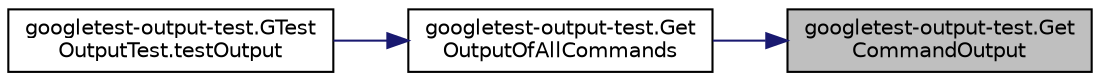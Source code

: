 digraph "googletest-output-test.GetCommandOutput"
{
 // LATEX_PDF_SIZE
  bgcolor="transparent";
  edge [fontname="Helvetica",fontsize="10",labelfontname="Helvetica",labelfontsize="10"];
  node [fontname="Helvetica",fontsize="10",shape=record];
  rankdir="RL";
  Node1 [label="googletest-output-test.Get\lCommandOutput",height=0.2,width=0.4,color="black", fillcolor="grey75", style="filled", fontcolor="black",tooltip=" "];
  Node1 -> Node2 [dir="back",color="midnightblue",fontsize="10",style="solid",fontname="Helvetica"];
  Node2 [label="googletest-output-test.Get\lOutputOfAllCommands",height=0.2,width=0.4,color="black",URL="$namespacegoogletest-output-test.html#a3f97b075a05d215e5f7d1c2b71973f78",tooltip=" "];
  Node2 -> Node3 [dir="back",color="midnightblue",fontsize="10",style="solid",fontname="Helvetica"];
  Node3 [label="googletest-output-test.GTest\lOutputTest.testOutput",height=0.2,width=0.4,color="black",URL="$classgoogletest-output-test_1_1GTestOutputTest.html#a4ab77925377e6c837d33f07960a31212",tooltip=" "];
}
